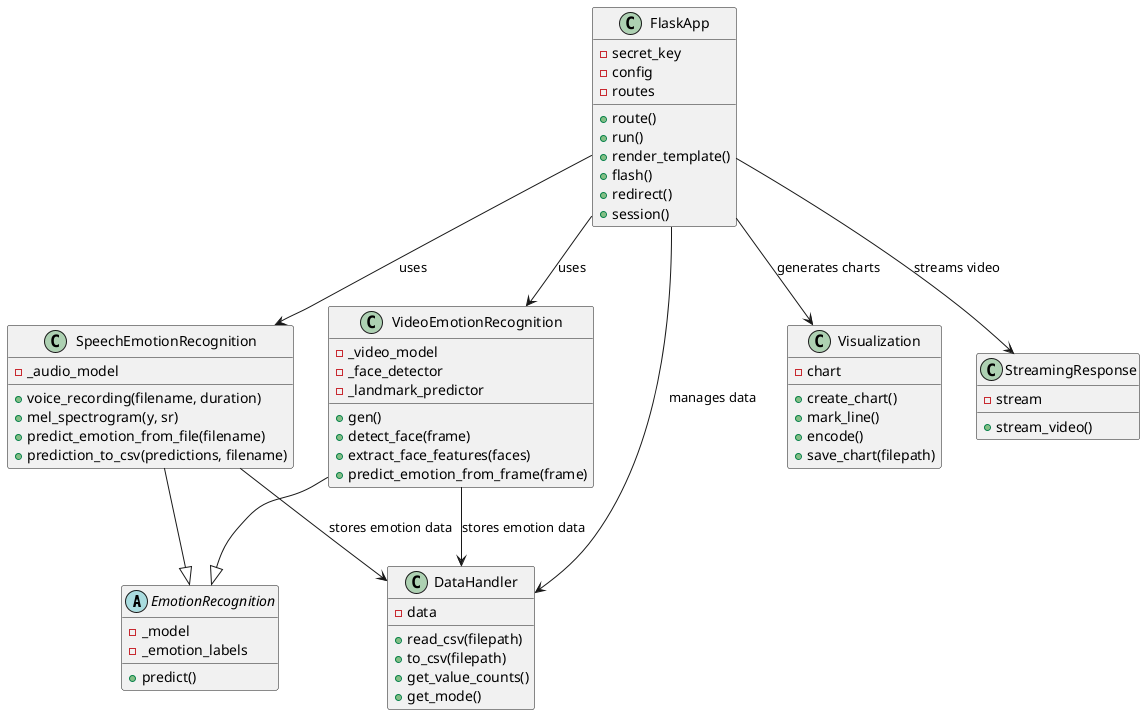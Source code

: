 @startuml class_diagram
abstract class EmotionRecognition {
  - _model
  - _emotion_labels
  + predict()
}

class FlaskApp {
  - secret_key
  - config
  - routes
  + route()
  + run()
  + render_template()
  + flash()
  + redirect()
  + session()
}

class SpeechEmotionRecognition {
  - _audio_model
  + voice_recording(filename, duration)
  + mel_spectrogram(y, sr)
  + predict_emotion_from_file(filename)
  + prediction_to_csv(predictions, filename)
}

class VideoEmotionRecognition {
  - _video_model
  - _face_detector
  - _landmark_predictor
  + gen()
  + detect_face(frame)
  + extract_face_features(faces)
  + predict_emotion_from_frame(frame)
}

class DataHandler {
  - data
  + read_csv(filepath)
  + to_csv(filepath)
  + get_value_counts()
  + get_mode()
}

class Visualization {
  - chart
  + create_chart()
  + mark_line()
  + encode()
  + save_chart(filepath)
}

class StreamingResponse {
  - stream
  + stream_video()
}

FlaskApp --> SpeechEmotionRecognition : "uses"
FlaskApp --> VideoEmotionRecognition : "uses"
FlaskApp --> DataHandler : "manages data"
FlaskApp --> StreamingResponse : "streams video"
FlaskApp --> Visualization : "generates charts"

SpeechEmotionRecognition --> DataHandler : "stores emotion data"
VideoEmotionRecognition --> DataHandler : "stores emotion data"

SpeechEmotionRecognition --|> EmotionRecognition
VideoEmotionRecognition --|> EmotionRecognition
@enduml
